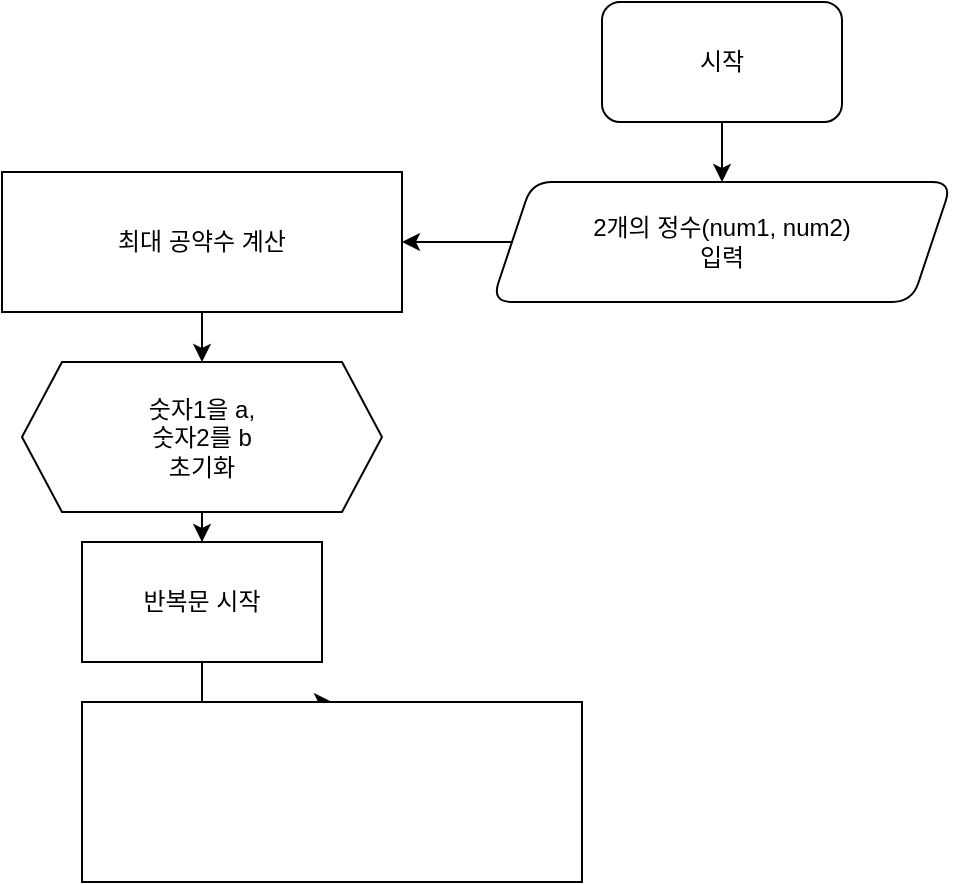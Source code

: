 <mxfile version="22.0.8" type="github">
  <diagram name="페이지-1" id="StcWPJBG_MWPd9JdS1YE">
    <mxGraphModel dx="1386" dy="773" grid="1" gridSize="10" guides="1" tooltips="1" connect="1" arrows="1" fold="1" page="1" pageScale="1" pageWidth="827" pageHeight="1169" math="0" shadow="0">
      <root>
        <mxCell id="0" />
        <mxCell id="1" parent="0" />
        <mxCell id="MOQQL-eB0ZK5kXnvcAkm-3" value="" style="edgeStyle=orthogonalEdgeStyle;rounded=0;orthogonalLoop=1;jettySize=auto;html=1;" edge="1" parent="1" source="MOQQL-eB0ZK5kXnvcAkm-1" target="MOQQL-eB0ZK5kXnvcAkm-2">
          <mxGeometry relative="1" as="geometry" />
        </mxCell>
        <mxCell id="MOQQL-eB0ZK5kXnvcAkm-1" value="시작" style="rounded=1;whiteSpace=wrap;html=1;" vertex="1" parent="1">
          <mxGeometry x="390" y="30" width="120" height="60" as="geometry" />
        </mxCell>
        <mxCell id="MOQQL-eB0ZK5kXnvcAkm-2" value="2개의 정수(num1, num2) &lt;br&gt;&lt;font&gt;입&lt;/font&gt;&lt;font&gt;력&lt;/font&gt;" style="shape=parallelogram;perimeter=parallelogramPerimeter;whiteSpace=wrap;html=1;fixedSize=1;rounded=1;" vertex="1" parent="1">
          <mxGeometry x="335" y="120" width="230" height="60" as="geometry" />
        </mxCell>
        <mxCell id="MOQQL-eB0ZK5kXnvcAkm-7" value="" style="edgeStyle=orthogonalEdgeStyle;rounded=0;orthogonalLoop=1;jettySize=auto;html=1;" edge="1" parent="1" source="MOQQL-eB0ZK5kXnvcAkm-4" target="MOQQL-eB0ZK5kXnvcAkm-6">
          <mxGeometry relative="1" as="geometry" />
        </mxCell>
        <mxCell id="MOQQL-eB0ZK5kXnvcAkm-4" value="최대 공약수 계산" style="rounded=0;whiteSpace=wrap;html=1;" vertex="1" parent="1">
          <mxGeometry x="90" y="115" width="200" height="70" as="geometry" />
        </mxCell>
        <mxCell id="MOQQL-eB0ZK5kXnvcAkm-5" value="" style="endArrow=classic;html=1;rounded=0;exitX=0;exitY=0.5;exitDx=0;exitDy=0;" edge="1" parent="1" source="MOQQL-eB0ZK5kXnvcAkm-2" target="MOQQL-eB0ZK5kXnvcAkm-4">
          <mxGeometry width="50" height="50" relative="1" as="geometry">
            <mxPoint x="335" y="204.5" as="sourcePoint" />
            <mxPoint x="285" y="205" as="targetPoint" />
          </mxGeometry>
        </mxCell>
        <mxCell id="MOQQL-eB0ZK5kXnvcAkm-12" value="" style="edgeStyle=orthogonalEdgeStyle;rounded=0;orthogonalLoop=1;jettySize=auto;html=1;" edge="1" parent="1" source="MOQQL-eB0ZK5kXnvcAkm-6" target="MOQQL-eB0ZK5kXnvcAkm-11">
          <mxGeometry relative="1" as="geometry" />
        </mxCell>
        <mxCell id="MOQQL-eB0ZK5kXnvcAkm-6" value="숫자1을 a,&lt;br&gt;&lt;font&gt;숫자2를 b&lt;br&gt;&lt;font&gt;초기화&lt;/font&gt;&lt;br&gt;&lt;/font&gt;" style="shape=hexagon;perimeter=hexagonPerimeter2;whiteSpace=wrap;html=1;fixedSize=1;rounded=0;" vertex="1" parent="1">
          <mxGeometry x="100" y="210" width="180" height="75" as="geometry" />
        </mxCell>
        <mxCell id="MOQQL-eB0ZK5kXnvcAkm-14" value="" style="edgeStyle=orthogonalEdgeStyle;rounded=0;orthogonalLoop=1;jettySize=auto;html=1;" edge="1" parent="1" source="MOQQL-eB0ZK5kXnvcAkm-11" target="MOQQL-eB0ZK5kXnvcAkm-13">
          <mxGeometry relative="1" as="geometry" />
        </mxCell>
        <mxCell id="MOQQL-eB0ZK5kXnvcAkm-11" value="반복문 시작" style="whiteSpace=wrap;html=1;rounded=0;" vertex="1" parent="1">
          <mxGeometry x="130" y="300" width="120" height="60" as="geometry" />
        </mxCell>
        <mxCell id="MOQQL-eB0ZK5kXnvcAkm-13" value="" style="whiteSpace=wrap;html=1;rounded=0;" vertex="1" parent="1">
          <mxGeometry x="130" y="380" width="250" height="90" as="geometry" />
        </mxCell>
      </root>
    </mxGraphModel>
  </diagram>
</mxfile>
